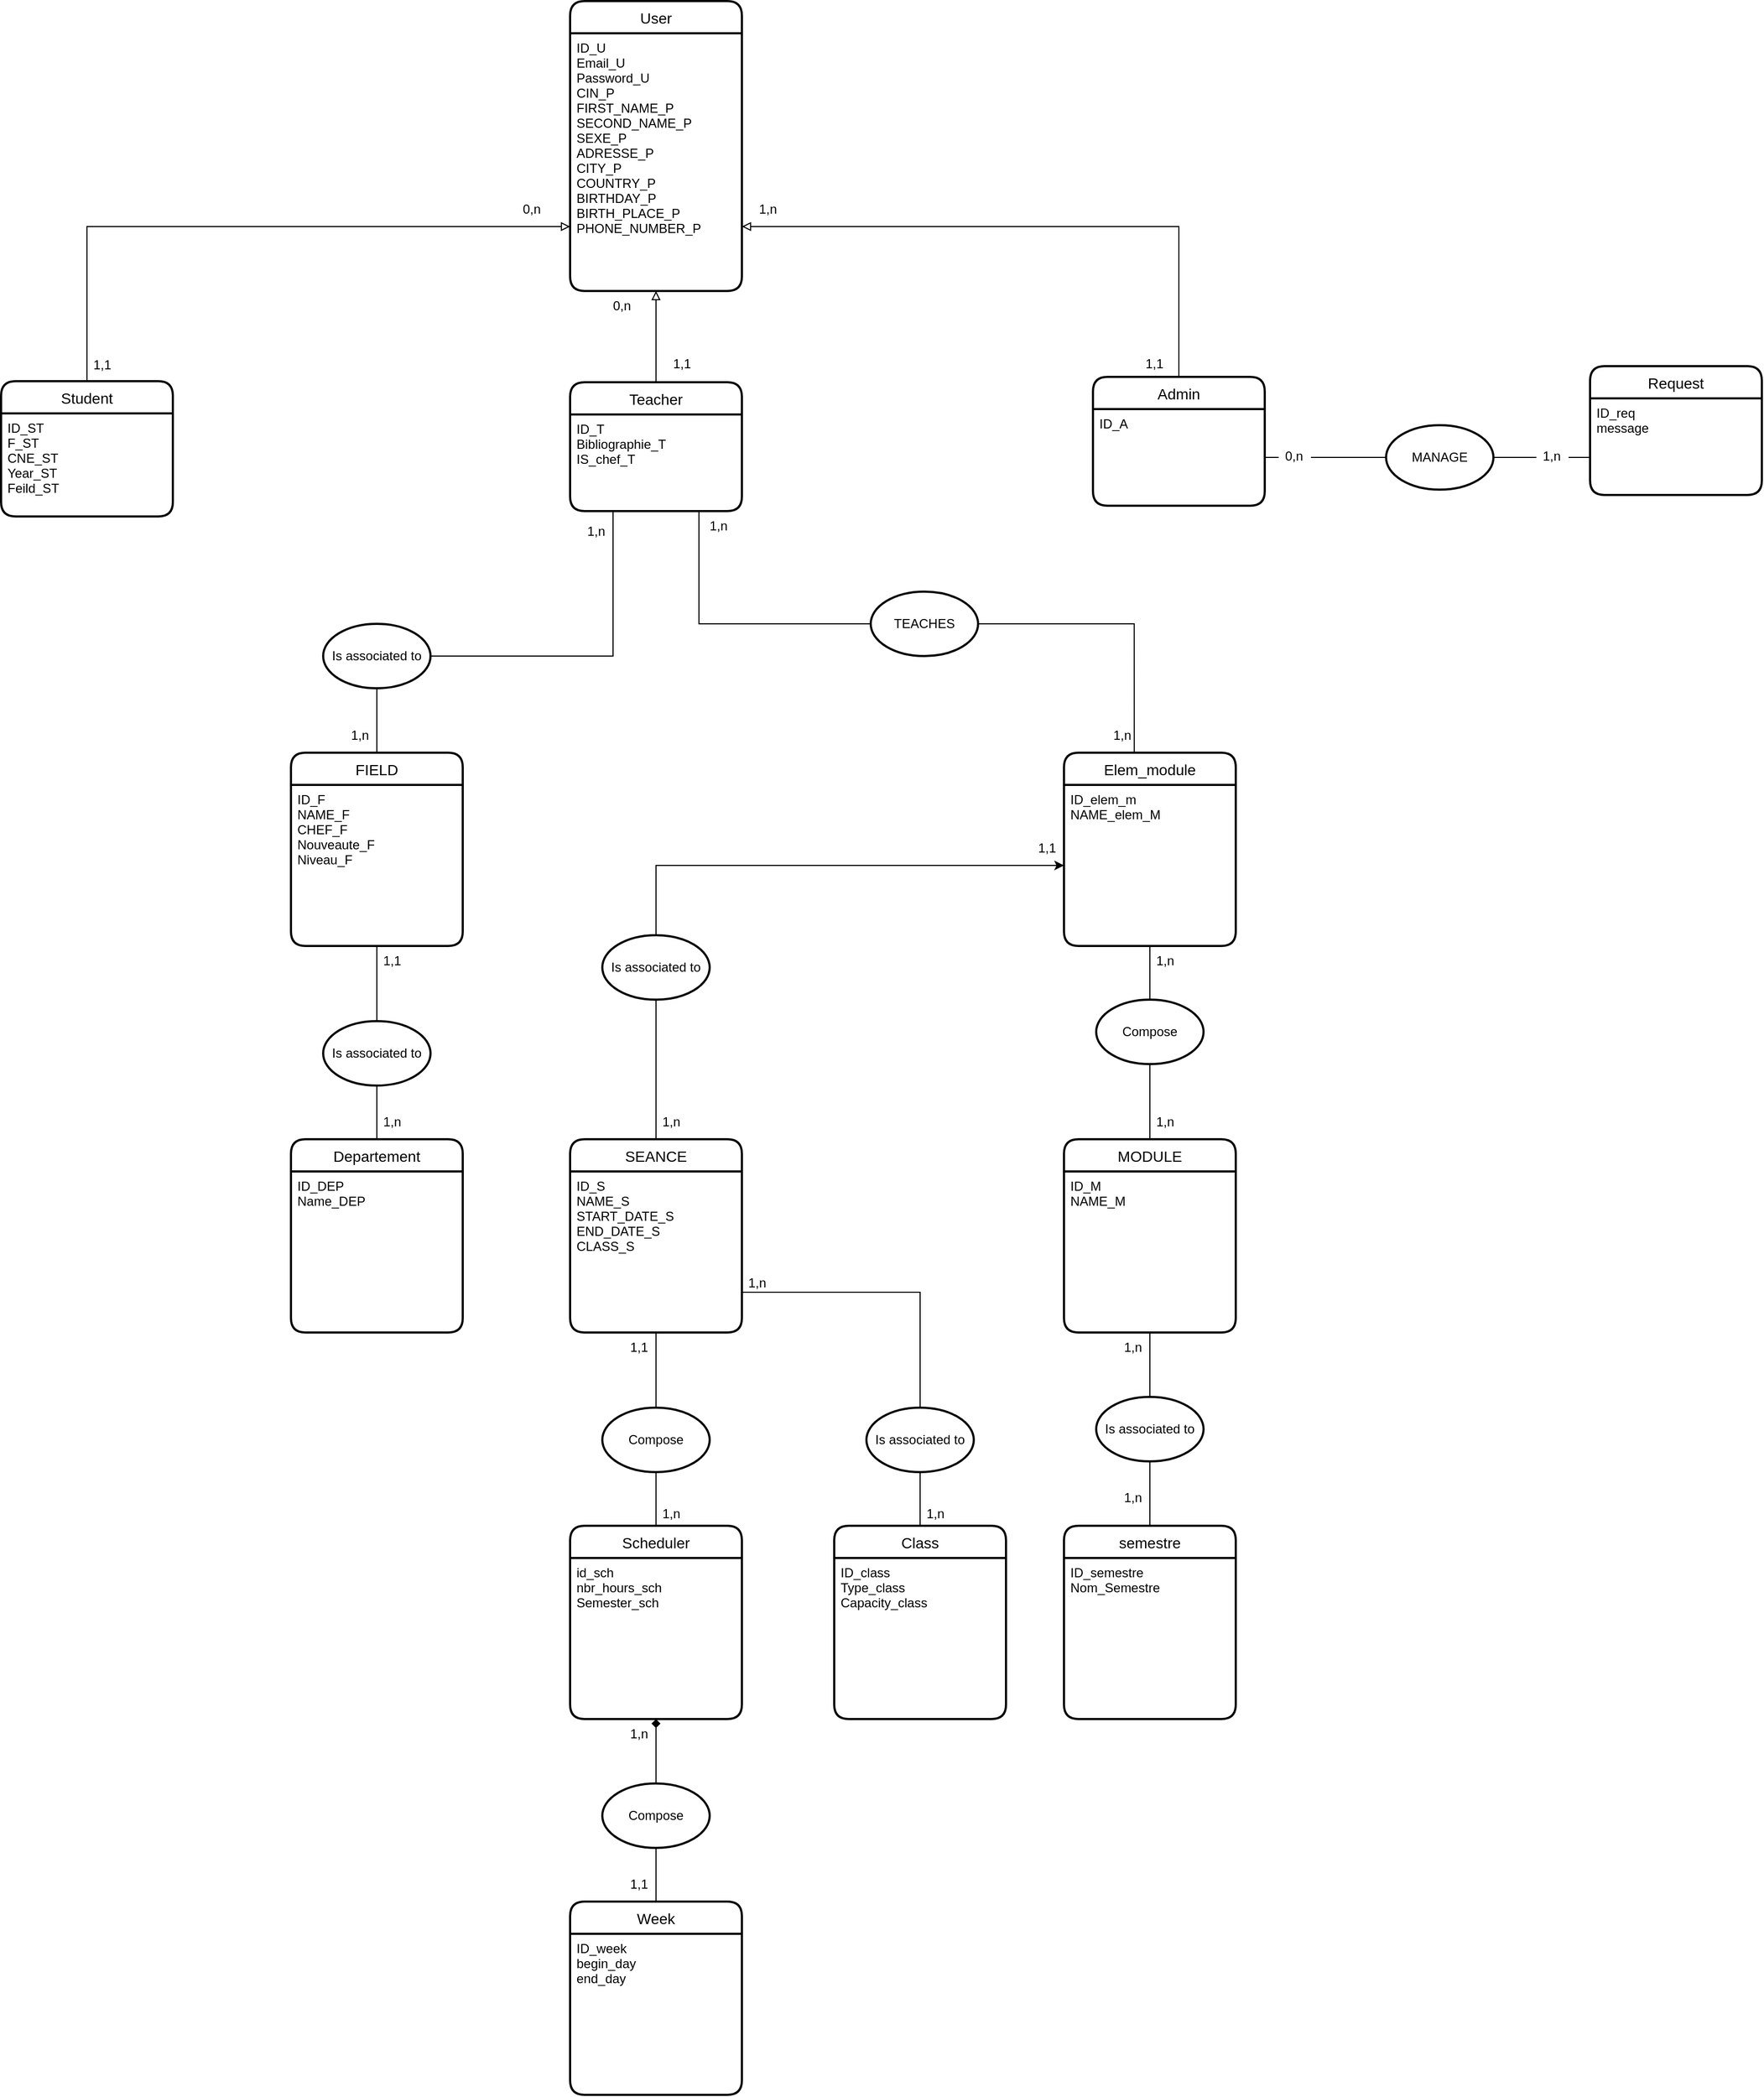 <mxfile version="14.6.9" type="github">
  <diagram id="4COQmHGZNko6Vs0XHQps" name="Page-1">
    <mxGraphModel dx="2048" dy="692" grid="1" gridSize="10" guides="1" tooltips="1" connect="1" arrows="1" fold="1" page="1" pageScale="1" pageWidth="827" pageHeight="1169" math="0" shadow="0">
      <root>
        <mxCell id="0" />
        <mxCell id="1" parent="0" />
        <mxCell id="2x0n6Tk4-RPMnv8Uxwwb-30" value="User" style="swimlane;childLayout=stackLayout;horizontal=1;startSize=30;horizontalStack=0;rounded=1;fontSize=14;fontStyle=0;strokeWidth=2;resizeParent=0;resizeLast=1;shadow=0;dashed=0;align=center;" parent="1" vertex="1">
          <mxGeometry x="340" y="190" width="160" height="270" as="geometry" />
        </mxCell>
        <mxCell id="2x0n6Tk4-RPMnv8Uxwwb-31" value="ID_U&#xa;Email_U&#xa;Password_U&#xa;CIN_P&#xa;FIRST_NAME_P&#xa;SECOND_NAME_P&#xa;SEXE_P&#xa;ADRESSE_P&#xa;CITY_P&#xa;COUNTRY_P&#xa;BIRTHDAY_P&#xa;BIRTH_PLACE_P&#xa;PHONE_NUMBER_P" style="align=left;strokeColor=none;fillColor=none;spacingLeft=4;fontSize=12;verticalAlign=top;resizable=0;rotatable=0;part=1;" parent="2x0n6Tk4-RPMnv8Uxwwb-30" vertex="1">
          <mxGeometry y="30" width="160" height="240" as="geometry" />
        </mxCell>
        <mxCell id="2x0n6Tk4-RPMnv8Uxwwb-45" style="edgeStyle=orthogonalEdgeStyle;rounded=0;orthogonalLoop=1;jettySize=auto;html=1;exitX=0.5;exitY=0;exitDx=0;exitDy=0;entryX=1;entryY=0.75;entryDx=0;entryDy=0;endArrow=block;endFill=0;" parent="1" source="2x0n6Tk4-RPMnv8Uxwwb-33" target="2x0n6Tk4-RPMnv8Uxwwb-31" edge="1">
          <mxGeometry relative="1" as="geometry" />
        </mxCell>
        <mxCell id="2x0n6Tk4-RPMnv8Uxwwb-33" value="Admin" style="swimlane;childLayout=stackLayout;horizontal=1;startSize=30;horizontalStack=0;rounded=1;fontSize=14;fontStyle=0;strokeWidth=2;resizeParent=0;resizeLast=1;shadow=0;dashed=0;align=center;" parent="1" vertex="1">
          <mxGeometry x="827" y="540" width="160" height="120" as="geometry" />
        </mxCell>
        <mxCell id="2x0n6Tk4-RPMnv8Uxwwb-34" value="ID_A&#xa;" style="align=left;strokeColor=none;fillColor=none;spacingLeft=4;fontSize=12;verticalAlign=top;resizable=0;rotatable=0;part=1;" parent="2x0n6Tk4-RPMnv8Uxwwb-33" vertex="1">
          <mxGeometry y="30" width="160" height="90" as="geometry" />
        </mxCell>
        <mxCell id="VCMiJ8pDSqBR21tmu_m_-4" style="edgeStyle=orthogonalEdgeStyle;rounded=0;orthogonalLoop=1;jettySize=auto;html=1;exitX=0.5;exitY=0;exitDx=0;exitDy=0;entryX=0;entryY=0.75;entryDx=0;entryDy=0;endArrow=block;endFill=0;" parent="1" source="2x0n6Tk4-RPMnv8Uxwwb-46" target="2x0n6Tk4-RPMnv8Uxwwb-31" edge="1">
          <mxGeometry relative="1" as="geometry" />
        </mxCell>
        <mxCell id="2x0n6Tk4-RPMnv8Uxwwb-46" value="Student" style="swimlane;childLayout=stackLayout;horizontal=1;startSize=30;horizontalStack=0;rounded=1;fontSize=14;fontStyle=0;strokeWidth=2;resizeParent=0;resizeLast=1;shadow=0;dashed=0;align=center;" parent="1" vertex="1">
          <mxGeometry x="-190" y="544" width="160" height="126" as="geometry" />
        </mxCell>
        <mxCell id="2x0n6Tk4-RPMnv8Uxwwb-47" value="ID_ST&#xa;F_ST&#xa;CNE_ST&#xa;Year_ST&#xa;Feild_ST&#xa;" style="align=left;strokeColor=none;fillColor=none;spacingLeft=4;fontSize=12;verticalAlign=top;resizable=0;rotatable=0;part=1;" parent="2x0n6Tk4-RPMnv8Uxwwb-46" vertex="1">
          <mxGeometry y="30" width="160" height="96" as="geometry" />
        </mxCell>
        <mxCell id="VCMiJ8pDSqBR21tmu_m_-1" style="edgeStyle=orthogonalEdgeStyle;rounded=0;orthogonalLoop=1;jettySize=auto;html=1;exitX=0.5;exitY=0;exitDx=0;exitDy=0;entryX=0.5;entryY=1;entryDx=0;entryDy=0;endArrow=block;endFill=0;" parent="1" source="2x0n6Tk4-RPMnv8Uxwwb-49" target="2x0n6Tk4-RPMnv8Uxwwb-31" edge="1">
          <mxGeometry relative="1" as="geometry">
            <Array as="points">
              <mxPoint x="420" y="550" />
            </Array>
          </mxGeometry>
        </mxCell>
        <mxCell id="2x0n6Tk4-RPMnv8Uxwwb-49" value="Teacher" style="swimlane;childLayout=stackLayout;horizontal=1;startSize=30;horizontalStack=0;rounded=1;fontSize=14;fontStyle=0;strokeWidth=2;resizeParent=0;resizeLast=1;shadow=0;dashed=0;align=center;" parent="1" vertex="1">
          <mxGeometry x="340" y="545" width="160" height="120" as="geometry" />
        </mxCell>
        <mxCell id="2x0n6Tk4-RPMnv8Uxwwb-50" value="ID_T&#xa;Bibliographie_T&#xa;IS_chef_T" style="align=left;strokeColor=none;fillColor=none;spacingLeft=4;fontSize=12;verticalAlign=top;resizable=0;rotatable=0;part=1;" parent="2x0n6Tk4-RPMnv8Uxwwb-49" vertex="1">
          <mxGeometry y="30" width="160" height="90" as="geometry" />
        </mxCell>
        <mxCell id="2x0n6Tk4-RPMnv8Uxwwb-55" value="FIELD" style="swimlane;childLayout=stackLayout;horizontal=1;startSize=30;horizontalStack=0;rounded=1;fontSize=14;fontStyle=0;strokeWidth=2;resizeParent=0;resizeLast=1;shadow=0;dashed=0;align=center;" parent="1" vertex="1">
          <mxGeometry x="80" y="890" width="160" height="180" as="geometry" />
        </mxCell>
        <mxCell id="2x0n6Tk4-RPMnv8Uxwwb-56" value="ID_F&#xa;NAME_F&#xa;CHEF_F&#xa;Nouveaute_F&#xa;Niveau_F" style="align=left;strokeColor=none;fillColor=none;spacingLeft=4;fontSize=12;verticalAlign=top;resizable=0;rotatable=0;part=1;" parent="2x0n6Tk4-RPMnv8Uxwwb-55" vertex="1">
          <mxGeometry y="30" width="160" height="150" as="geometry" />
        </mxCell>
        <mxCell id="VCMiJ8pDSqBR21tmu_m_-90" style="edgeStyle=orthogonalEdgeStyle;rounded=0;orthogonalLoop=1;jettySize=auto;html=1;exitX=0.5;exitY=0;exitDx=0;exitDy=0;entryX=0.5;entryY=1;entryDx=0;entryDy=0;entryPerimeter=0;startArrow=none;startFill=0;endArrow=none;endFill=0;" parent="1" source="2x0n6Tk4-RPMnv8Uxwwb-57" target="VCMiJ8pDSqBR21tmu_m_-60" edge="1">
          <mxGeometry relative="1" as="geometry" />
        </mxCell>
        <mxCell id="2x0n6Tk4-RPMnv8Uxwwb-57" value="MODULE" style="swimlane;childLayout=stackLayout;horizontal=1;startSize=30;horizontalStack=0;rounded=1;fontSize=14;fontStyle=0;strokeWidth=2;resizeParent=0;resizeLast=1;shadow=0;dashed=0;align=center;" parent="1" vertex="1">
          <mxGeometry x="800" y="1250" width="160" height="180" as="geometry" />
        </mxCell>
        <mxCell id="2x0n6Tk4-RPMnv8Uxwwb-58" value="ID_M&#xa;NAME_M&#xa;&#xa;" style="align=left;strokeColor=none;fillColor=none;spacingLeft=4;fontSize=12;verticalAlign=top;resizable=0;rotatable=0;part=1;" parent="2x0n6Tk4-RPMnv8Uxwwb-57" vertex="1">
          <mxGeometry y="30" width="160" height="150" as="geometry" />
        </mxCell>
        <mxCell id="2x0n6Tk4-RPMnv8Uxwwb-59" value="SEANCE" style="swimlane;childLayout=stackLayout;horizontal=1;startSize=30;horizontalStack=0;rounded=1;fontSize=14;fontStyle=0;strokeWidth=2;resizeParent=0;resizeLast=1;shadow=0;dashed=0;align=center;" parent="1" vertex="1">
          <mxGeometry x="340" y="1250" width="160" height="180" as="geometry" />
        </mxCell>
        <mxCell id="2x0n6Tk4-RPMnv8Uxwwb-60" value="ID_S&#xa;NAME_S&#xa;START_DATE_S&#xa;END_DATE_S&#xa;CLASS_S" style="align=left;strokeColor=none;fillColor=none;spacingLeft=4;fontSize=12;verticalAlign=top;resizable=0;rotatable=0;part=1;" parent="2x0n6Tk4-RPMnv8Uxwwb-59" vertex="1">
          <mxGeometry y="30" width="160" height="150" as="geometry" />
        </mxCell>
        <mxCell id="2x0n6Tk4-RPMnv8Uxwwb-98" value="1,n" style="text;strokeColor=none;fillColor=none;spacingLeft=4;spacingRight=4;overflow=hidden;rotatable=0;points=[[0,0.5],[1,0.5]];portConstraint=eastwest;fontSize=12;" parent="1" vertex="1">
          <mxGeometry x="850" y="1430" width="30" height="30" as="geometry" />
        </mxCell>
        <mxCell id="2x0n6Tk4-RPMnv8Uxwwb-101" value="1,1" style="text;strokeColor=none;fillColor=none;spacingLeft=4;spacingRight=4;overflow=hidden;rotatable=0;points=[[0,0.5],[1,0.5]];portConstraint=eastwest;fontSize=12;" parent="1" vertex="1">
          <mxGeometry x="390" y="1930" width="40" height="30" as="geometry" />
        </mxCell>
        <mxCell id="2x0n6Tk4-RPMnv8Uxwwb-104" value="1,n" style="text;strokeColor=none;fillColor=none;spacingLeft=4;spacingRight=4;overflow=hidden;rotatable=0;points=[[0,0.5],[1,0.5]];portConstraint=eastwest;fontSize=12;" parent="1" vertex="1">
          <mxGeometry x="130" y="860" width="40" height="30" as="geometry" />
        </mxCell>
        <mxCell id="2x0n6Tk4-RPMnv8Uxwwb-106" value="0,n" style="text;strokeColor=none;fillColor=none;spacingLeft=4;spacingRight=4;overflow=hidden;rotatable=0;points=[[0,0.5],[1,0.5]];portConstraint=eastwest;fontSize=12;" parent="1" vertex="1">
          <mxGeometry x="290" y="370" width="40" height="30" as="geometry" />
        </mxCell>
        <mxCell id="2x0n6Tk4-RPMnv8Uxwwb-108" value="1,1" style="text;strokeColor=none;fillColor=none;spacingLeft=4;spacingRight=4;overflow=hidden;rotatable=0;points=[[0,0.5],[1,0.5]];portConstraint=eastwest;fontSize=12;" parent="1" vertex="1">
          <mxGeometry x="-110" y="515" width="40" height="30" as="geometry" />
        </mxCell>
        <mxCell id="2x0n6Tk4-RPMnv8Uxwwb-109" value="1,n" style="text;strokeColor=none;fillColor=none;spacingLeft=4;spacingRight=4;overflow=hidden;rotatable=0;points=[[0,0.5],[1,0.5]];portConstraint=eastwest;fontSize=12;" parent="1" vertex="1">
          <mxGeometry x="464" y="665" width="30" height="30" as="geometry" />
        </mxCell>
        <mxCell id="2x0n6Tk4-RPMnv8Uxwwb-110" value="1,1" style="text;strokeColor=none;fillColor=none;spacingLeft=4;spacingRight=4;overflow=hidden;rotatable=0;points=[[0,0.5],[1,0.5]];portConstraint=eastwest;fontSize=12;" parent="1" vertex="1">
          <mxGeometry x="870" y="514" width="40" height="30" as="geometry" />
        </mxCell>
        <mxCell id="2x0n6Tk4-RPMnv8Uxwwb-135" value="1,n" style="text;strokeColor=none;fillColor=none;spacingLeft=4;spacingRight=4;overflow=hidden;rotatable=0;points=[[0,0.5],[1,0.5]];portConstraint=eastwest;fontSize=12;" parent="1" vertex="1">
          <mxGeometry x="390" y="1790" width="30" height="30" as="geometry" />
        </mxCell>
        <mxCell id="2x0n6Tk4-RPMnv8Uxwwb-144" value="1,n" style="text;strokeColor=none;fillColor=none;spacingLeft=4;spacingRight=4;overflow=hidden;rotatable=0;points=[[0,0.5],[1,0.5]];portConstraint=eastwest;fontSize=12;" parent="1" vertex="1">
          <mxGeometry x="420" y="1585" width="30" height="30" as="geometry" />
        </mxCell>
        <mxCell id="VCMiJ8pDSqBR21tmu_m_-2" value="Departement" style="swimlane;childLayout=stackLayout;horizontal=1;startSize=30;horizontalStack=0;rounded=1;fontSize=14;fontStyle=0;strokeWidth=2;resizeParent=0;resizeLast=1;shadow=0;dashed=0;align=center;" parent="1" vertex="1">
          <mxGeometry x="80" y="1250" width="160" height="180" as="geometry" />
        </mxCell>
        <mxCell id="VCMiJ8pDSqBR21tmu_m_-3" value="ID_DEP&#xa;Name_DEP&#xa;" style="align=left;strokeColor=none;fillColor=none;spacingLeft=4;fontSize=12;verticalAlign=top;resizable=0;rotatable=0;part=1;" parent="VCMiJ8pDSqBR21tmu_m_-2" vertex="1">
          <mxGeometry y="30" width="160" height="150" as="geometry" />
        </mxCell>
        <mxCell id="VCMiJ8pDSqBR21tmu_m_-10" value="Elem_module" style="swimlane;childLayout=stackLayout;horizontal=1;startSize=30;horizontalStack=0;rounded=1;fontSize=14;fontStyle=0;strokeWidth=2;resizeParent=0;resizeLast=1;shadow=0;dashed=0;align=center;" parent="1" vertex="1">
          <mxGeometry x="800" y="890" width="160" height="180" as="geometry" />
        </mxCell>
        <mxCell id="VCMiJ8pDSqBR21tmu_m_-11" value="ID_elem_m&#xa;NAME_elem_M&#xa;&#xa;" style="align=left;strokeColor=none;fillColor=none;spacingLeft=4;fontSize=12;verticalAlign=top;resizable=0;rotatable=0;part=1;" parent="VCMiJ8pDSqBR21tmu_m_-10" vertex="1">
          <mxGeometry y="30" width="160" height="150" as="geometry" />
        </mxCell>
        <mxCell id="VCMiJ8pDSqBR21tmu_m_-94" style="edgeStyle=orthogonalEdgeStyle;rounded=0;orthogonalLoop=1;jettySize=auto;html=1;exitX=0.5;exitY=0;exitDx=0;exitDy=0;entryX=0.5;entryY=1;entryDx=0;entryDy=0;startArrow=none;startFill=0;endArrow=none;endFill=0;" parent="1" source="VCMiJ8pDSqBR21tmu_m_-84" target="2x0n6Tk4-RPMnv8Uxwwb-60" edge="1">
          <mxGeometry relative="1" as="geometry" />
        </mxCell>
        <mxCell id="VCMiJ8pDSqBR21tmu_m_-12" value="Scheduler" style="swimlane;childLayout=stackLayout;horizontal=1;startSize=30;horizontalStack=0;rounded=1;fontSize=14;fontStyle=0;strokeWidth=2;resizeParent=0;resizeLast=1;shadow=0;dashed=0;align=center;" parent="1" vertex="1">
          <mxGeometry x="340" y="1610" width="160" height="180" as="geometry" />
        </mxCell>
        <mxCell id="VCMiJ8pDSqBR21tmu_m_-13" value="id_sch&#xa;nbr_hours_sch&#xa;Semester_sch&#xa;" style="align=left;strokeColor=none;fillColor=none;spacingLeft=4;fontSize=12;verticalAlign=top;resizable=0;rotatable=0;part=1;" parent="VCMiJ8pDSqBR21tmu_m_-12" vertex="1">
          <mxGeometry y="30" width="160" height="150" as="geometry" />
        </mxCell>
        <mxCell id="VCMiJ8pDSqBR21tmu_m_-31" style="edgeStyle=orthogonalEdgeStyle;rounded=0;orthogonalLoop=1;jettySize=auto;html=1;exitX=0.5;exitY=0;exitDx=0;exitDy=0;entryX=0.5;entryY=1;entryDx=0;entryDy=0;endArrow=diamond;endFill=1;startArrow=none;startFill=1;" parent="1" source="VCMiJ8pDSqBR21tmu_m_-59" target="VCMiJ8pDSqBR21tmu_m_-13" edge="1">
          <mxGeometry relative="1" as="geometry" />
        </mxCell>
        <mxCell id="VCMiJ8pDSqBR21tmu_m_-17" value="Week" style="swimlane;childLayout=stackLayout;horizontal=1;startSize=30;horizontalStack=0;rounded=1;fontSize=14;fontStyle=0;strokeWidth=2;resizeParent=0;resizeLast=1;shadow=0;dashed=0;align=center;" parent="1" vertex="1">
          <mxGeometry x="340" y="1960" width="160" height="180" as="geometry" />
        </mxCell>
        <mxCell id="VCMiJ8pDSqBR21tmu_m_-18" value="ID_week&#xa;begin_day&#xa;end_day&#xa;" style="align=left;strokeColor=none;fillColor=none;spacingLeft=4;fontSize=12;verticalAlign=top;resizable=0;rotatable=0;part=1;" parent="VCMiJ8pDSqBR21tmu_m_-17" vertex="1">
          <mxGeometry y="30" width="160" height="150" as="geometry" />
        </mxCell>
        <mxCell id="VCMiJ8pDSqBR21tmu_m_-19" value="semestre" style="swimlane;childLayout=stackLayout;horizontal=1;startSize=30;horizontalStack=0;rounded=1;fontSize=14;fontStyle=0;strokeWidth=2;resizeParent=0;resizeLast=1;shadow=0;dashed=0;align=center;" parent="1" vertex="1">
          <mxGeometry x="800" y="1610" width="160" height="180" as="geometry" />
        </mxCell>
        <mxCell id="VCMiJ8pDSqBR21tmu_m_-20" value="ID_semestre&#xa;Nom_Semestre" style="align=left;strokeColor=none;fillColor=none;spacingLeft=4;fontSize=12;verticalAlign=top;resizable=0;rotatable=0;part=1;" parent="VCMiJ8pDSqBR21tmu_m_-19" vertex="1">
          <mxGeometry y="30" width="160" height="150" as="geometry" />
        </mxCell>
        <mxCell id="VCMiJ8pDSqBR21tmu_m_-21" value="Request" style="swimlane;childLayout=stackLayout;horizontal=1;startSize=30;horizontalStack=0;rounded=1;fontSize=14;fontStyle=0;strokeWidth=2;resizeParent=0;resizeLast=1;shadow=0;dashed=0;align=center;" parent="1" vertex="1">
          <mxGeometry x="1290" y="530" width="160" height="120" as="geometry" />
        </mxCell>
        <mxCell id="VCMiJ8pDSqBR21tmu_m_-22" value="ID_req&#xa;message&#xa;" style="align=left;strokeColor=none;fillColor=none;spacingLeft=4;fontSize=12;verticalAlign=top;resizable=0;rotatable=0;part=1;" parent="VCMiJ8pDSqBR21tmu_m_-21" vertex="1">
          <mxGeometry y="30" width="160" height="90" as="geometry" />
        </mxCell>
        <mxCell id="VCMiJ8pDSqBR21tmu_m_-27" style="edgeStyle=orthogonalEdgeStyle;rounded=0;orthogonalLoop=1;jettySize=auto;html=1;exitX=0.25;exitY=1;exitDx=0;exitDy=0;entryX=0.5;entryY=0;entryDx=0;entryDy=0;endArrow=none;endFill=0;" parent="1" source="2x0n6Tk4-RPMnv8Uxwwb-50" target="2x0n6Tk4-RPMnv8Uxwwb-55" edge="1">
          <mxGeometry relative="1" as="geometry">
            <Array as="points">
              <mxPoint x="380" y="800" />
              <mxPoint x="160" y="800" />
            </Array>
          </mxGeometry>
        </mxCell>
        <mxCell id="VCMiJ8pDSqBR21tmu_m_-33" style="edgeStyle=orthogonalEdgeStyle;rounded=0;orthogonalLoop=1;jettySize=auto;html=1;exitX=0.5;exitY=1;exitDx=0;exitDy=0;entryX=0.5;entryY=0;entryDx=0;entryDy=0;endArrow=none;endFill=0;startArrow=none;" parent="1" source="VCMiJ8pDSqBR21tmu_m_-65" target="VCMiJ8pDSqBR21tmu_m_-19" edge="1">
          <mxGeometry relative="1" as="geometry" />
        </mxCell>
        <mxCell id="VCMiJ8pDSqBR21tmu_m_-35" style="edgeStyle=orthogonalEdgeStyle;rounded=0;orthogonalLoop=1;jettySize=auto;html=1;exitX=1;exitY=0.5;exitDx=0;exitDy=0;entryX=0;entryY=0.5;entryDx=0;entryDy=0;endArrow=none;endFill=0;startArrow=none;" parent="1" source="2x0n6Tk4-RPMnv8Uxwwb-99" target="VCMiJ8pDSqBR21tmu_m_-22" edge="1">
          <mxGeometry relative="1" as="geometry" />
        </mxCell>
        <mxCell id="VCMiJ8pDSqBR21tmu_m_-40" style="edgeStyle=orthogonalEdgeStyle;rounded=0;orthogonalLoop=1;jettySize=auto;html=1;exitX=0;exitY=0.5;exitDx=0;exitDy=0;entryX=0.75;entryY=1;entryDx=0;entryDy=0;endArrow=none;endFill=0;exitPerimeter=0;startArrow=none;" parent="1" source="VCMiJ8pDSqBR21tmu_m_-56" target="2x0n6Tk4-RPMnv8Uxwwb-50" edge="1">
          <mxGeometry relative="1" as="geometry" />
        </mxCell>
        <mxCell id="VCMiJ8pDSqBR21tmu_m_-41" value="1,n" style="text;strokeColor=none;fillColor=none;spacingLeft=4;spacingRight=4;overflow=hidden;rotatable=0;points=[[0,0.5],[1,0.5]];portConstraint=eastwest;fontSize=12;" parent="1" vertex="1">
          <mxGeometry x="510" y="370" width="30" height="30" as="geometry" />
        </mxCell>
        <mxCell id="VCMiJ8pDSqBR21tmu_m_-42" value="1,1" style="text;strokeColor=none;fillColor=none;spacingLeft=4;spacingRight=4;overflow=hidden;rotatable=0;points=[[0,0.5],[1,0.5]];portConstraint=eastwest;fontSize=12;" parent="1" vertex="1">
          <mxGeometry x="430" y="514" width="40" height="30" as="geometry" />
        </mxCell>
        <mxCell id="VCMiJ8pDSqBR21tmu_m_-43" value="0,n" style="text;strokeColor=none;fillColor=none;spacingLeft=4;spacingRight=4;overflow=hidden;rotatable=0;points=[[0,0.5],[1,0.5]];portConstraint=eastwest;fontSize=12;" parent="1" vertex="1">
          <mxGeometry x="374" y="460" width="40" height="30" as="geometry" />
        </mxCell>
        <mxCell id="VCMiJ8pDSqBR21tmu_m_-46" style="edgeStyle=orthogonalEdgeStyle;rounded=0;orthogonalLoop=1;jettySize=auto;html=1;exitX=0.5;exitY=1;exitDx=0;exitDy=0;startArrow=none;startFill=0;endArrow=none;endFill=0;entryX=0.5;entryY=0;entryDx=0;entryDy=0;exitPerimeter=0;" parent="1" source="VCMiJ8pDSqBR21tmu_m_-64" target="VCMiJ8pDSqBR21tmu_m_-2" edge="1">
          <mxGeometry relative="1" as="geometry">
            <mxPoint x="440" y="1120" as="targetPoint" />
          </mxGeometry>
        </mxCell>
        <mxCell id="VCMiJ8pDSqBR21tmu_m_-47" value="MANAGE" style="strokeWidth=2;html=1;shape=mxgraph.flowchart.start_1;whiteSpace=wrap;" parent="1" vertex="1">
          <mxGeometry x="1100" y="585" width="100" height="60" as="geometry" />
        </mxCell>
        <mxCell id="VCMiJ8pDSqBR21tmu_m_-48" value="" style="edgeStyle=orthogonalEdgeStyle;rounded=0;orthogonalLoop=1;jettySize=auto;html=1;exitX=1;exitY=0.5;exitDx=0;exitDy=0;entryX=0;entryY=0.5;entryDx=0;entryDy=0;endArrow=none;endFill=0;startArrow=none;" parent="1" source="2x0n6Tk4-RPMnv8Uxwwb-96" target="VCMiJ8pDSqBR21tmu_m_-47" edge="1">
          <mxGeometry relative="1" as="geometry">
            <mxPoint x="987.0" y="615" as="sourcePoint" />
            <mxPoint x="1161" y="615" as="targetPoint" />
          </mxGeometry>
        </mxCell>
        <mxCell id="2x0n6Tk4-RPMnv8Uxwwb-99" value="1,n" style="text;strokeColor=none;fillColor=none;spacingLeft=4;spacingRight=4;overflow=hidden;rotatable=0;points=[[0,0.5],[1,0.5]];portConstraint=eastwest;fontSize=12;" parent="1" vertex="1">
          <mxGeometry x="1240" y="600" width="30" height="30" as="geometry" />
        </mxCell>
        <mxCell id="VCMiJ8pDSqBR21tmu_m_-50" value="" style="edgeStyle=orthogonalEdgeStyle;rounded=0;orthogonalLoop=1;jettySize=auto;html=1;exitX=1;exitY=0.5;exitDx=0;exitDy=0;entryX=0;entryY=0.5;entryDx=0;entryDy=0;endArrow=none;endFill=0;startArrow=none;" parent="1" source="VCMiJ8pDSqBR21tmu_m_-47" target="2x0n6Tk4-RPMnv8Uxwwb-99" edge="1">
          <mxGeometry relative="1" as="geometry">
            <mxPoint x="1180" y="615" as="sourcePoint" />
            <mxPoint x="1270" y="615" as="targetPoint" />
          </mxGeometry>
        </mxCell>
        <mxCell id="2x0n6Tk4-RPMnv8Uxwwb-96" value="0,n" style="text;strokeColor=none;fillColor=none;spacingLeft=4;spacingRight=4;overflow=hidden;rotatable=0;points=[[0,0.5],[1,0.5]];portConstraint=eastwest;fontSize=12;" parent="1" vertex="1">
          <mxGeometry x="1000" y="600" width="30" height="30" as="geometry" />
        </mxCell>
        <mxCell id="VCMiJ8pDSqBR21tmu_m_-52" value="" style="edgeStyle=orthogonalEdgeStyle;rounded=0;orthogonalLoop=1;jettySize=auto;html=1;exitX=1;exitY=0.5;exitDx=0;exitDy=0;entryX=0;entryY=0.5;entryDx=0;entryDy=0;endArrow=none;endFill=0;" parent="1" source="2x0n6Tk4-RPMnv8Uxwwb-34" target="2x0n6Tk4-RPMnv8Uxwwb-96" edge="1">
          <mxGeometry relative="1" as="geometry">
            <mxPoint x="987.0" y="615" as="sourcePoint" />
            <mxPoint x="1080" y="615" as="targetPoint" />
          </mxGeometry>
        </mxCell>
        <mxCell id="VCMiJ8pDSqBR21tmu_m_-56" value="TEACHES" style="strokeWidth=2;html=1;shape=mxgraph.flowchart.start_1;whiteSpace=wrap;" parent="1" vertex="1">
          <mxGeometry x="620" y="740" width="100" height="60" as="geometry" />
        </mxCell>
        <mxCell id="VCMiJ8pDSqBR21tmu_m_-57" value="" style="edgeStyle=orthogonalEdgeStyle;rounded=0;orthogonalLoop=1;jettySize=auto;html=1;exitX=0.409;exitY=0;exitDx=0;exitDy=0;entryX=1;entryY=0.5;entryDx=0;entryDy=0;endArrow=none;endFill=0;exitPerimeter=0;entryPerimeter=0;" parent="1" source="VCMiJ8pDSqBR21tmu_m_-10" target="VCMiJ8pDSqBR21tmu_m_-56" edge="1">
          <mxGeometry relative="1" as="geometry">
            <mxPoint x="885.44" y="880" as="sourcePoint" />
            <mxPoint x="460" y="665.0" as="targetPoint" />
          </mxGeometry>
        </mxCell>
        <mxCell id="VCMiJ8pDSqBR21tmu_m_-91" style="edgeStyle=orthogonalEdgeStyle;rounded=0;orthogonalLoop=1;jettySize=auto;html=1;exitX=0.5;exitY=0;exitDx=0;exitDy=0;exitPerimeter=0;startArrow=none;startFill=0;endArrow=none;endFill=0;entryX=0.5;entryY=1;entryDx=0;entryDy=0;" parent="1" source="VCMiJ8pDSqBR21tmu_m_-60" target="VCMiJ8pDSqBR21tmu_m_-11" edge="1">
          <mxGeometry relative="1" as="geometry">
            <mxPoint x="880" y="1110" as="targetPoint" />
          </mxGeometry>
        </mxCell>
        <mxCell id="VCMiJ8pDSqBR21tmu_m_-60" value="Compose" style="strokeWidth=2;html=1;shape=mxgraph.flowchart.start_1;whiteSpace=wrap;" parent="1" vertex="1">
          <mxGeometry x="830" y="1120" width="100" height="60" as="geometry" />
        </mxCell>
        <mxCell id="VCMiJ8pDSqBR21tmu_m_-59" value="Compose" style="strokeWidth=2;html=1;shape=mxgraph.flowchart.start_1;whiteSpace=wrap;" parent="1" vertex="1">
          <mxGeometry x="370" y="1850" width="100" height="60" as="geometry" />
        </mxCell>
        <mxCell id="VCMiJ8pDSqBR21tmu_m_-62" value="" style="edgeStyle=orthogonalEdgeStyle;rounded=0;orthogonalLoop=1;jettySize=auto;html=1;exitX=0.5;exitY=0;exitDx=0;exitDy=0;entryX=0.5;entryY=1;entryDx=0;entryDy=0;endArrow=none;endFill=0;startArrow=none;startFill=0;" parent="1" source="VCMiJ8pDSqBR21tmu_m_-17" target="VCMiJ8pDSqBR21tmu_m_-59" edge="1">
          <mxGeometry relative="1" as="geometry">
            <mxPoint x="390" y="1960" as="sourcePoint" />
            <mxPoint x="390" y="1780.0" as="targetPoint" />
          </mxGeometry>
        </mxCell>
        <mxCell id="VCMiJ8pDSqBR21tmu_m_-66" value="Is associated to" style="strokeWidth=2;html=1;shape=mxgraph.flowchart.start_1;whiteSpace=wrap;" parent="1" vertex="1">
          <mxGeometry x="110" y="770" width="100" height="60" as="geometry" />
        </mxCell>
        <mxCell id="VCMiJ8pDSqBR21tmu_m_-64" value="Is associated to" style="strokeWidth=2;html=1;shape=mxgraph.flowchart.start_1;whiteSpace=wrap;" parent="1" vertex="1">
          <mxGeometry x="110" y="1140" width="100" height="60" as="geometry" />
        </mxCell>
        <mxCell id="VCMiJ8pDSqBR21tmu_m_-67" value="" style="edgeStyle=orthogonalEdgeStyle;rounded=0;orthogonalLoop=1;jettySize=auto;html=1;exitX=0.5;exitY=1;exitDx=0;exitDy=0;startArrow=none;startFill=0;endArrow=none;endFill=0;entryX=0.5;entryY=0;entryDx=0;entryDy=0;" parent="1" source="2x0n6Tk4-RPMnv8Uxwwb-56" target="VCMiJ8pDSqBR21tmu_m_-64" edge="1">
          <mxGeometry relative="1" as="geometry">
            <mxPoint x="220" y="880" as="targetPoint" />
            <mxPoint x="380" y="665.0" as="sourcePoint" />
          </mxGeometry>
        </mxCell>
        <mxCell id="VCMiJ8pDSqBR21tmu_m_-73" value="1,1" style="text;strokeColor=none;fillColor=none;spacingLeft=4;spacingRight=4;overflow=hidden;rotatable=0;points=[[0,0.5],[1,0.5]];portConstraint=eastwest;fontSize=12;" parent="1" vertex="1">
          <mxGeometry x="160" y="1070" width="30" height="30" as="geometry" />
        </mxCell>
        <mxCell id="VCMiJ8pDSqBR21tmu_m_-75" value="1,n" style="text;strokeColor=none;fillColor=none;spacingLeft=4;spacingRight=4;overflow=hidden;rotatable=0;points=[[0,0.5],[1,0.5]];portConstraint=eastwest;fontSize=12;" parent="1" vertex="1">
          <mxGeometry x="850" y="1570" width="30" height="30" as="geometry" />
        </mxCell>
        <mxCell id="VCMiJ8pDSqBR21tmu_m_-76" value="1,1" style="text;strokeColor=none;fillColor=none;spacingLeft=4;spacingRight=4;overflow=hidden;rotatable=0;points=[[0,0.5],[1,0.5]];portConstraint=eastwest;fontSize=12;" parent="1" vertex="1">
          <mxGeometry x="770" y="965" width="40" height="30" as="geometry" />
        </mxCell>
        <mxCell id="VCMiJ8pDSqBR21tmu_m_-79" value="1,n" style="text;strokeColor=none;fillColor=none;spacingLeft=4;spacingRight=4;overflow=hidden;rotatable=0;points=[[0,0.5],[1,0.5]];portConstraint=eastwest;fontSize=12;" parent="1" vertex="1">
          <mxGeometry x="840" y="860" width="30" height="30" as="geometry" />
        </mxCell>
        <mxCell id="VCMiJ8pDSqBR21tmu_m_-80" value="1,n" style="text;strokeColor=none;fillColor=none;spacingLeft=4;spacingRight=4;overflow=hidden;rotatable=0;points=[[0,0.5],[1,0.5]];portConstraint=eastwest;fontSize=12;" parent="1" vertex="1">
          <mxGeometry x="880" y="1220" width="30" height="30" as="geometry" />
        </mxCell>
        <mxCell id="VCMiJ8pDSqBR21tmu_m_-81" value="1,n" style="text;strokeColor=none;fillColor=none;spacingLeft=4;spacingRight=4;overflow=hidden;rotatable=0;points=[[0,0.5],[1,0.5]];portConstraint=eastwest;fontSize=12;" parent="1" vertex="1">
          <mxGeometry x="420" y="1220" width="30" height="30" as="geometry" />
        </mxCell>
        <mxCell id="VCMiJ8pDSqBR21tmu_m_-82" value="1,1" style="text;strokeColor=none;fillColor=none;spacingLeft=4;spacingRight=4;overflow=hidden;rotatable=0;points=[[0,0.5],[1,0.5]];portConstraint=eastwest;fontSize=12;" parent="1" vertex="1">
          <mxGeometry x="390" y="1430" width="30" height="30" as="geometry" />
        </mxCell>
        <mxCell id="VCMiJ8pDSqBR21tmu_m_-85" value="Class" style="swimlane;childLayout=stackLayout;horizontal=1;startSize=30;horizontalStack=0;rounded=1;fontSize=14;fontStyle=0;strokeWidth=2;resizeParent=0;resizeLast=1;shadow=0;dashed=0;align=center;" parent="1" vertex="1">
          <mxGeometry x="586" y="1610" width="160" height="180" as="geometry" />
        </mxCell>
        <mxCell id="VCMiJ8pDSqBR21tmu_m_-86" value="ID_class&#xa;Type_class&#xa;Capacity_class" style="align=left;strokeColor=none;fillColor=none;spacingLeft=4;fontSize=12;verticalAlign=top;resizable=0;rotatable=0;part=1;" parent="VCMiJ8pDSqBR21tmu_m_-85" vertex="1">
          <mxGeometry y="30" width="160" height="150" as="geometry" />
        </mxCell>
        <mxCell id="VCMiJ8pDSqBR21tmu_m_-88" value="1,n" style="text;strokeColor=none;fillColor=none;spacingLeft=4;spacingRight=4;overflow=hidden;rotatable=0;points=[[0,0.5],[1,0.5]];portConstraint=eastwest;fontSize=12;" parent="1" vertex="1">
          <mxGeometry x="500" y="1370" width="30" height="30" as="geometry" />
        </mxCell>
        <mxCell id="VCMiJ8pDSqBR21tmu_m_-89" value="1,n" style="text;strokeColor=none;fillColor=none;spacingLeft=4;spacingRight=4;overflow=hidden;rotatable=0;points=[[0,0.5],[1,0.5]];portConstraint=eastwest;fontSize=12;" parent="1" vertex="1">
          <mxGeometry x="666" y="1585" width="30" height="30" as="geometry" />
        </mxCell>
        <mxCell id="b6Q_VxL9hAJhIJS6WfNN-3" style="edgeStyle=orthogonalEdgeStyle;rounded=0;orthogonalLoop=1;jettySize=auto;html=1;exitX=0.5;exitY=0;exitDx=0;exitDy=0;exitPerimeter=0;entryX=0;entryY=0.5;entryDx=0;entryDy=0;" edge="1" parent="1" source="VCMiJ8pDSqBR21tmu_m_-63" target="VCMiJ8pDSqBR21tmu_m_-11">
          <mxGeometry relative="1" as="geometry" />
        </mxCell>
        <mxCell id="VCMiJ8pDSqBR21tmu_m_-63" value="Is associated to" style="strokeWidth=2;html=1;shape=mxgraph.flowchart.start_1;whiteSpace=wrap;" parent="1" vertex="1">
          <mxGeometry x="370" y="1060" width="100" height="60" as="geometry" />
        </mxCell>
        <mxCell id="VCMiJ8pDSqBR21tmu_m_-93" value="" style="edgeStyle=orthogonalEdgeStyle;rounded=0;orthogonalLoop=1;jettySize=auto;html=1;exitX=0.5;exitY=0;exitDx=0;exitDy=0;startArrow=none;startFill=0;endArrow=none;endFill=0;entryX=0.5;entryY=1;entryDx=0;entryDy=0;entryPerimeter=0;" parent="1" source="2x0n6Tk4-RPMnv8Uxwwb-59" target="VCMiJ8pDSqBR21tmu_m_-63" edge="1">
          <mxGeometry relative="1" as="geometry">
            <mxPoint x="410" y="1200" as="targetPoint" />
            <mxPoint x="400" y="1250" as="sourcePoint" />
          </mxGeometry>
        </mxCell>
        <mxCell id="VCMiJ8pDSqBR21tmu_m_-84" value="Compose" style="strokeWidth=2;html=1;shape=mxgraph.flowchart.start_1;whiteSpace=wrap;" parent="1" vertex="1">
          <mxGeometry x="370" y="1500" width="100" height="60" as="geometry" />
        </mxCell>
        <mxCell id="VCMiJ8pDSqBR21tmu_m_-95" value="" style="edgeStyle=orthogonalEdgeStyle;rounded=0;orthogonalLoop=1;jettySize=auto;html=1;exitX=0.5;exitY=0;exitDx=0;exitDy=0;entryX=0.5;entryY=1;entryDx=0;entryDy=0;startArrow=none;startFill=0;endArrow=none;endFill=0;" parent="1" source="VCMiJ8pDSqBR21tmu_m_-12" target="VCMiJ8pDSqBR21tmu_m_-84" edge="1">
          <mxGeometry relative="1" as="geometry">
            <mxPoint x="390" y="1610" as="sourcePoint" />
            <mxPoint x="420" y="1430" as="targetPoint" />
          </mxGeometry>
        </mxCell>
        <mxCell id="VCMiJ8pDSqBR21tmu_m_-98" style="edgeStyle=orthogonalEdgeStyle;rounded=0;orthogonalLoop=1;jettySize=auto;html=1;exitX=0.5;exitY=1;exitDx=0;exitDy=0;exitPerimeter=0;startArrow=none;startFill=0;endArrow=none;endFill=0;" parent="1" source="VCMiJ8pDSqBR21tmu_m_-96" target="VCMiJ8pDSqBR21tmu_m_-85" edge="1">
          <mxGeometry relative="1" as="geometry" />
        </mxCell>
        <mxCell id="VCMiJ8pDSqBR21tmu_m_-96" value="Is associated to" style="strokeWidth=2;html=1;shape=mxgraph.flowchart.start_1;whiteSpace=wrap;" parent="1" vertex="1">
          <mxGeometry x="616" y="1500" width="100" height="60" as="geometry" />
        </mxCell>
        <mxCell id="VCMiJ8pDSqBR21tmu_m_-97" value="" style="edgeStyle=orthogonalEdgeStyle;rounded=0;orthogonalLoop=1;jettySize=auto;html=1;exitX=1;exitY=0.75;exitDx=0;exitDy=0;entryX=0.5;entryY=0;entryDx=0;entryDy=0;startArrow=none;startFill=0;endArrow=none;endFill=0;" parent="1" source="2x0n6Tk4-RPMnv8Uxwwb-60" target="VCMiJ8pDSqBR21tmu_m_-96" edge="1">
          <mxGeometry relative="1" as="geometry">
            <mxPoint x="500" y="1392.5" as="sourcePoint" />
            <mxPoint x="666" y="1610" as="targetPoint" />
            <Array as="points" />
          </mxGeometry>
        </mxCell>
        <mxCell id="YQGluAHh3QaePvaO1Gmp-4" value="1,n" style="text;strokeColor=none;fillColor=none;spacingLeft=4;spacingRight=4;overflow=hidden;rotatable=0;points=[[0,0.5],[1,0.5]];portConstraint=eastwest;fontSize=12;" parent="1" vertex="1">
          <mxGeometry x="880" y="1070" width="30" height="30" as="geometry" />
        </mxCell>
        <mxCell id="VCMiJ8pDSqBR21tmu_m_-65" value="Is associated to" style="strokeWidth=2;html=1;shape=mxgraph.flowchart.start_1;whiteSpace=wrap;" parent="1" vertex="1">
          <mxGeometry x="830" y="1490" width="100" height="60" as="geometry" />
        </mxCell>
        <mxCell id="b6Q_VxL9hAJhIJS6WfNN-2" value="" style="edgeStyle=orthogonalEdgeStyle;rounded=0;orthogonalLoop=1;jettySize=auto;html=1;exitX=0.5;exitY=1;exitDx=0;exitDy=0;entryX=0.5;entryY=0;entryDx=0;entryDy=0;endArrow=none;endFill=0;" edge="1" parent="1" source="2x0n6Tk4-RPMnv8Uxwwb-58" target="VCMiJ8pDSqBR21tmu_m_-65">
          <mxGeometry relative="1" as="geometry">
            <mxPoint x="880" y="1430" as="sourcePoint" />
            <mxPoint x="880" y="1600" as="targetPoint" />
          </mxGeometry>
        </mxCell>
        <mxCell id="b6Q_VxL9hAJhIJS6WfNN-4" value="1,n" style="text;strokeColor=none;fillColor=none;spacingLeft=4;spacingRight=4;overflow=hidden;rotatable=0;points=[[0,0.5],[1,0.5]];portConstraint=eastwest;fontSize=12;" vertex="1" parent="1">
          <mxGeometry x="350" y="670" width="40" height="30" as="geometry" />
        </mxCell>
        <mxCell id="b6Q_VxL9hAJhIJS6WfNN-5" value="1,n" style="text;strokeColor=none;fillColor=none;spacingLeft=4;spacingRight=4;overflow=hidden;rotatable=0;points=[[0,0.5],[1,0.5]];portConstraint=eastwest;fontSize=12;" vertex="1" parent="1">
          <mxGeometry x="160" y="1220" width="40" height="30" as="geometry" />
        </mxCell>
      </root>
    </mxGraphModel>
  </diagram>
</mxfile>
